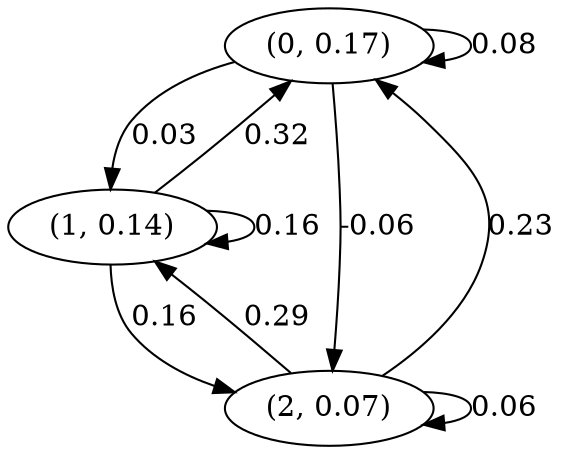 digraph {
    0 [ label = "(0, 0.17)" ]
    1 [ label = "(1, 0.14)" ]
    2 [ label = "(2, 0.07)" ]
    0 -> 0 [ label = "0.08" ]
    1 -> 1 [ label = "0.16" ]
    2 -> 2 [ label = "0.06" ]
    1 -> 0 [ label = "0.32" ]
    2 -> 0 [ label = "0.23" ]
    0 -> 1 [ label = "0.03" ]
    2 -> 1 [ label = "0.29" ]
    0 -> 2 [ label = "-0.06" ]
    1 -> 2 [ label = "0.16" ]
}

